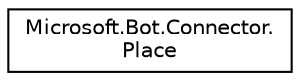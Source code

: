 digraph "Graphical Class Hierarchy"
{
  edge [fontname="Helvetica",fontsize="10",labelfontname="Helvetica",labelfontsize="10"];
  node [fontname="Helvetica",fontsize="10",shape=record];
  rankdir="LR";
  Node1 [label="Microsoft.Bot.Connector.\lPlace",height=0.2,width=0.4,color="black", fillcolor="white", style="filled",URL="$de/d42/class_microsoft_1_1_bot_1_1_connector_1_1_place.html",tooltip="Place https://schema.org/Place "];
}
